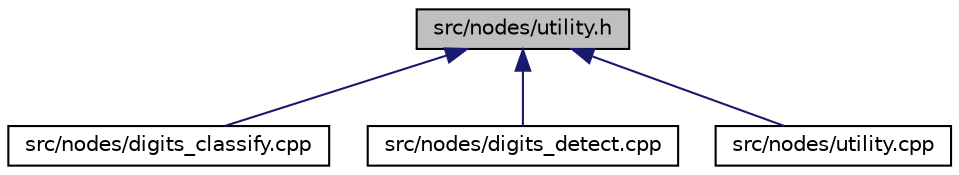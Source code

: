 digraph "src/nodes/utility.h"
{
  edge [fontname="Helvetica",fontsize="10",labelfontname="Helvetica",labelfontsize="10"];
  node [fontname="Helvetica",fontsize="10",shape=record];
  Node3 [label="src/nodes/utility.h",height=0.2,width=0.4,color="black", fillcolor="grey75", style="filled", fontcolor="black"];
  Node3 -> Node4 [dir="back",color="midnightblue",fontsize="10",style="solid",fontname="Helvetica"];
  Node4 [label="src/nodes/digits_classify.cpp",height=0.2,width=0.4,color="black", fillcolor="white", style="filled",URL="$digits__classify_8cpp.html",tooltip="nVidia DIGITS Classification ROS Node "];
  Node3 -> Node5 [dir="back",color="midnightblue",fontsize="10",style="solid",fontname="Helvetica"];
  Node5 [label="src/nodes/digits_detect.cpp",height=0.2,width=0.4,color="black", fillcolor="white", style="filled",URL="$digits__detect_8cpp.html",tooltip="nVidia DIGITS Detection ROS Driver "];
  Node3 -> Node6 [dir="back",color="midnightblue",fontsize="10",style="solid",fontname="Helvetica"];
  Node6 [label="src/nodes/utility.cpp",height=0.2,width=0.4,color="black", fillcolor="white", style="filled",URL="$utility_8cpp.html",tooltip="Node Utility Functions. "];
}
